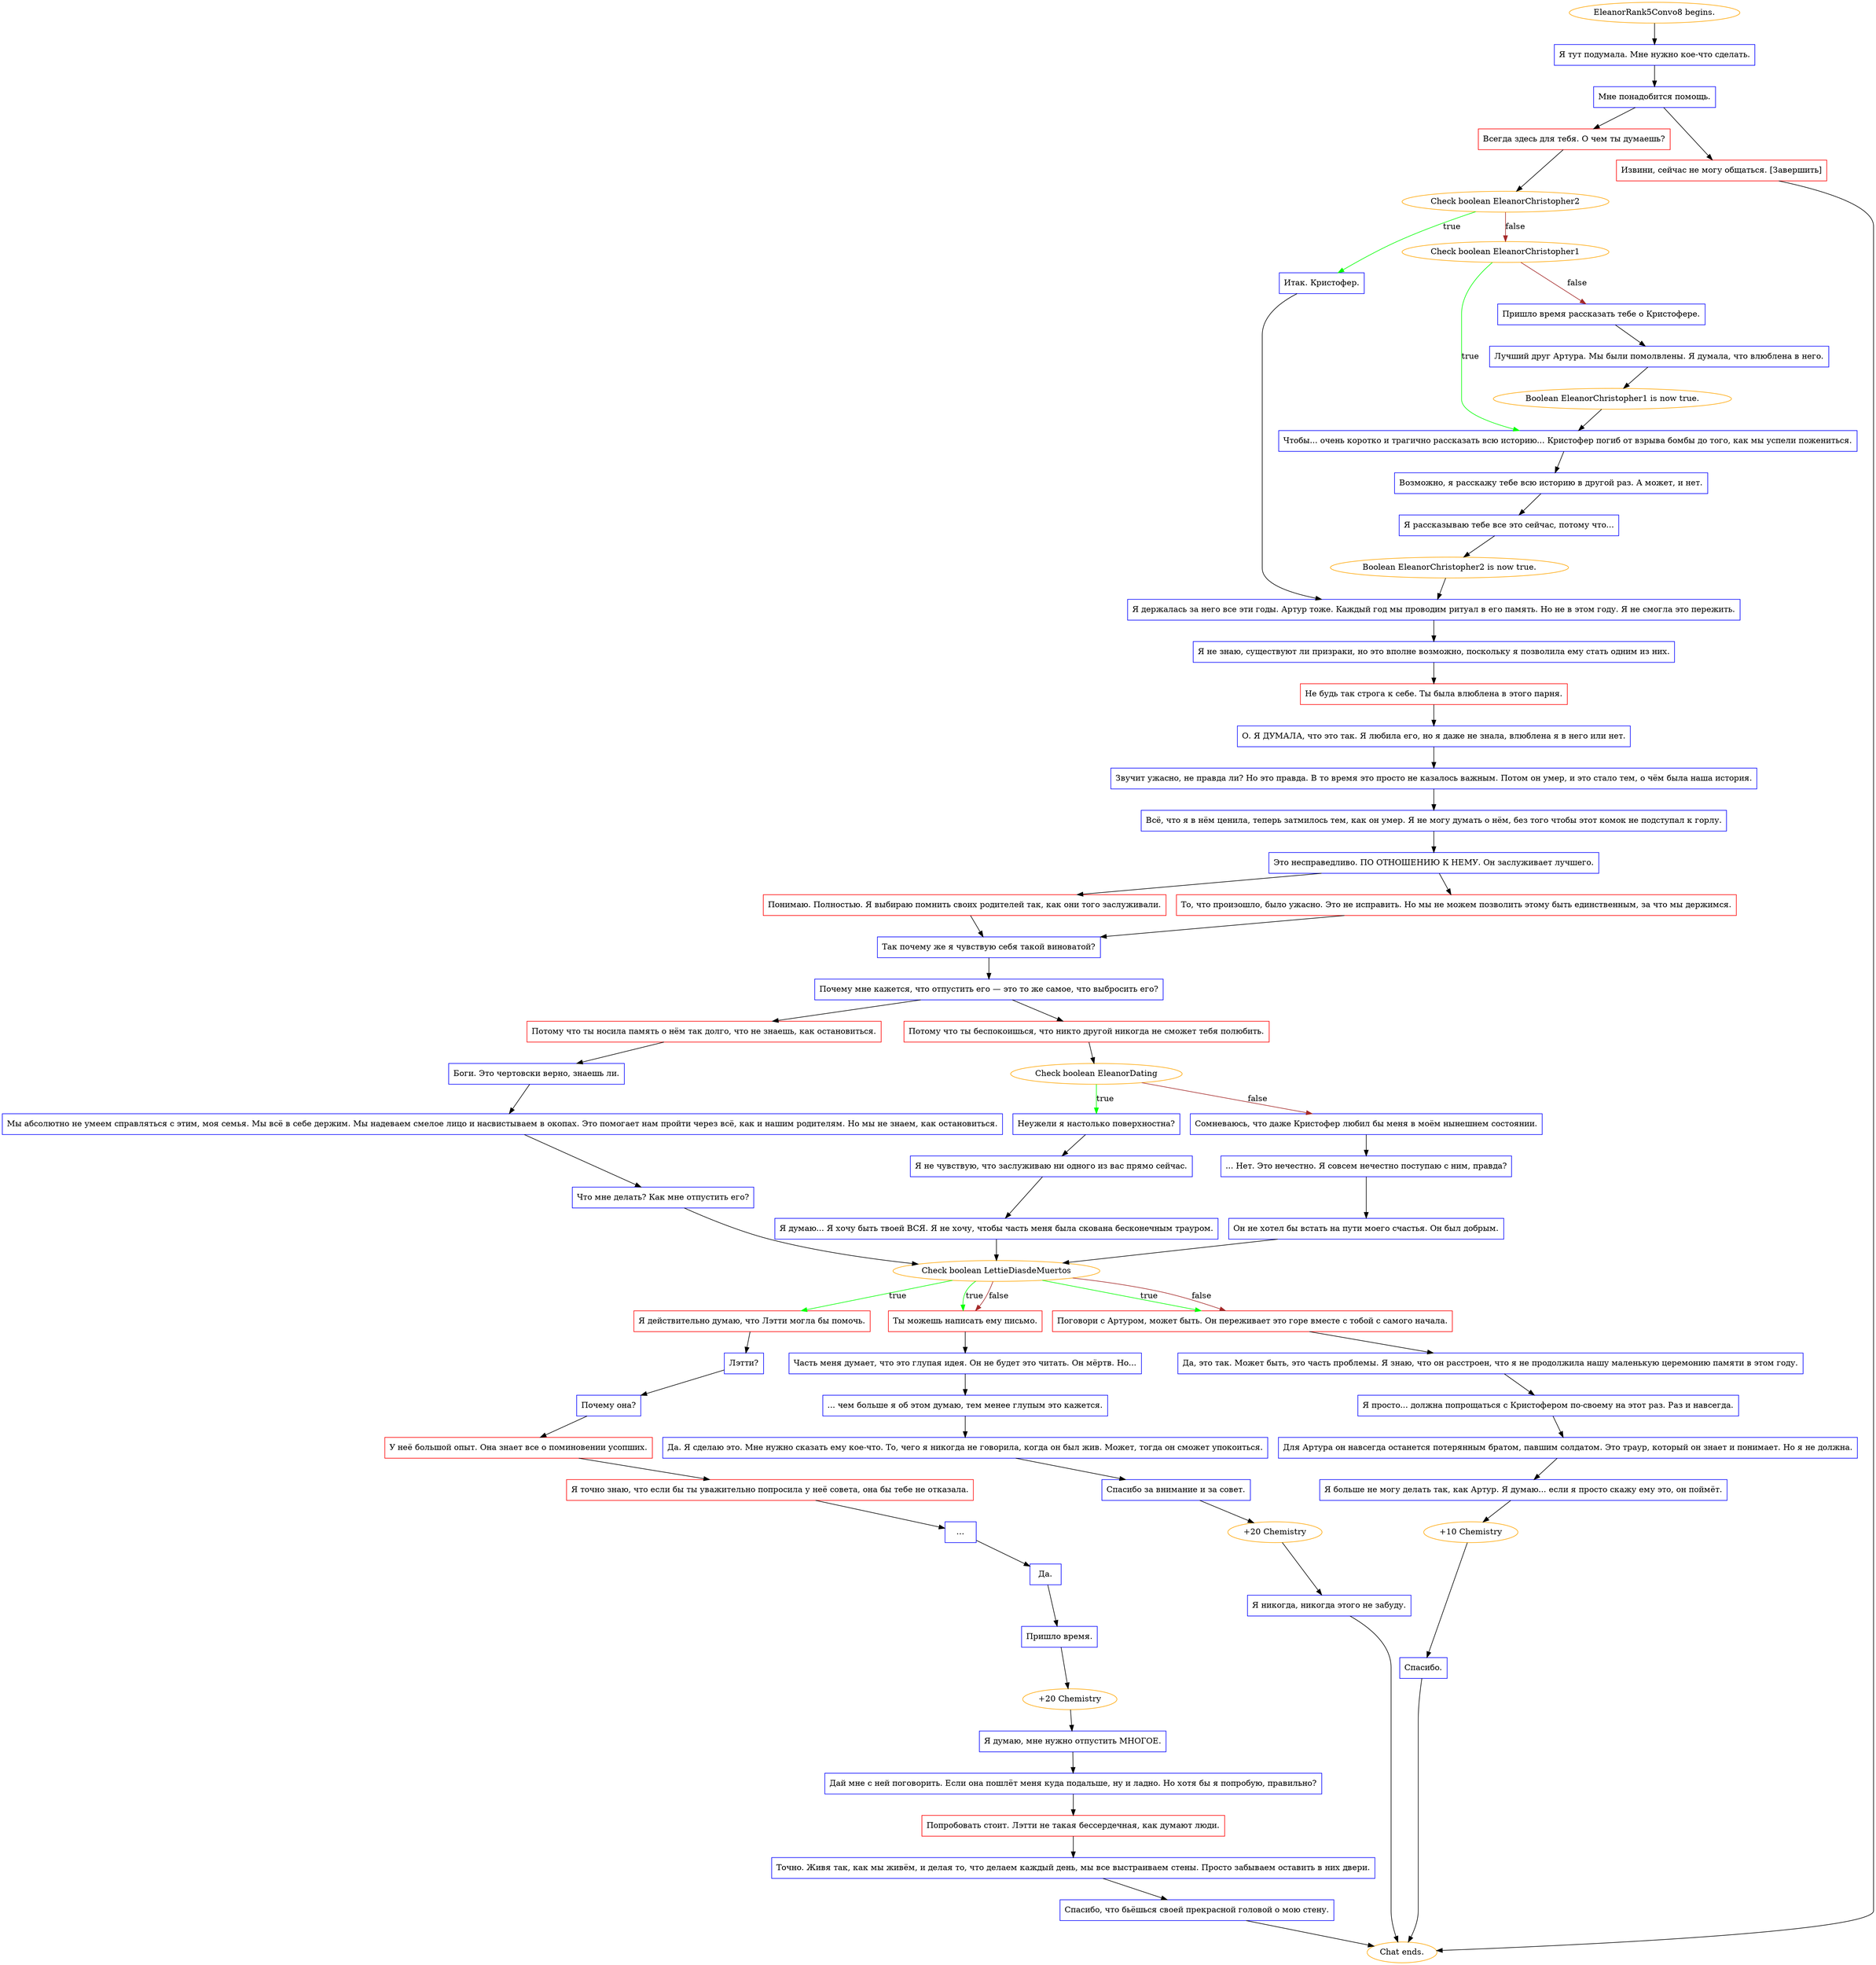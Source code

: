 digraph {
	"EleanorRank5Convo8 begins." [color=orange];
		"EleanorRank5Convo8 begins." -> j4107067479;
	j4107067479 [label="Я тут подумала. Мне нужно кое-что сделать.",shape=box,color=blue];
		j4107067479 -> j2105786148;
	j2105786148 [label="Мне понадобится помощь.",shape=box,color=blue];
		j2105786148 -> j3650137259;
		j2105786148 -> j3660794935;
	j3650137259 [label="Всегда здесь для тебя. О чем ты думаешь?",shape=box,color=red];
		j3650137259 -> j2445443260;
	j3660794935 [label="Извини, сейчас не могу общаться. [Завершить]",shape=box,color=red];
		j3660794935 -> "Chat ends.";
	j2445443260 [label="Check boolean EleanorChristopher2",color=orange];
		j2445443260 -> j3139187764 [label=true,color=green];
		j2445443260 -> j167143005 [label=false,color=brown];
	"Chat ends." [color=orange];
	j3139187764 [label="Итак. Кристофер.",shape=box,color=blue];
		j3139187764 -> j2246204058;
	j167143005 [label="Check boolean EleanorChristopher1",color=orange];
		j167143005 -> j2524979105 [label=true,color=green];
		j167143005 -> j4028364354 [label=false,color=brown];
	j2246204058 [label="Я держалась за него все эти годы. Артур тоже. Каждый год мы проводим ритуал в его память. Но не в этом году. Я не смогла это пережить.",shape=box,color=blue];
		j2246204058 -> j865395702;
	j2524979105 [label="Чтобы... очень коротко и трагично рассказать всю историю... Кристофер погиб от взрыва бомбы до того, как мы успели пожениться.",shape=box,color=blue];
		j2524979105 -> j1200380160;
	j4028364354 [label="Пришло время рассказать тебе о Кристофере.",shape=box,color=blue];
		j4028364354 -> j3215761381;
	j865395702 [label="Я не знаю, существуют ли призраки, но это вполне возможно, поскольку я позволила ему стать одним из них.",shape=box,color=blue];
		j865395702 -> j3670629135;
	j1200380160 [label="Возможно, я расскажу тебе всю историю в другой раз. А может, и нет.",shape=box,color=blue];
		j1200380160 -> j3221679380;
	j3215761381 [label="Лучший друг Артура. Мы были помолвлены. Я думала, что влюблена в него.",shape=box,color=blue];
		j3215761381 -> j3702773153;
	j3670629135 [label="Не будь так строга к себе. Ты была влюблена в этого парня.",shape=box,color=red];
		j3670629135 -> j427182287;
	j3221679380 [label="Я рассказываю тебе все это сейчас, потому что...",shape=box,color=blue];
		j3221679380 -> j3325497115;
	j3702773153 [label="Boolean EleanorChristopher1 is now true.",color=orange];
		j3702773153 -> j2524979105;
	j427182287 [label="О. Я ДУМАЛА, что это так. Я любила его, но я даже не знала, влюблена я в него или нет.",shape=box,color=blue];
		j427182287 -> j1042127510;
	j3325497115 [label="Boolean EleanorChristopher2 is now true.",color=orange];
		j3325497115 -> j2246204058;
	j1042127510 [label="Звучит ужасно, не правда ли? Но это правда. В то время это просто не казалось важным. Потом он умер, и это стало тем, о чём была наша история.",shape=box,color=blue];
		j1042127510 -> j3965384862;
	j3965384862 [label="Всё, что я в нём ценила, теперь затмилось тем, как он умер. Я не могу думать о нём, без того чтобы этот комок не подступал к горлу.",shape=box,color=blue];
		j3965384862 -> j2724188966;
	j2724188966 [label="Это несправедливо. ПО ОТНОШЕНИЮ К НЕМУ. Он заслуживает лучшего.",shape=box,color=blue];
		j2724188966 -> j3525049455;
		j2724188966 -> j3673160111;
	j3525049455 [label="Понимаю. Полностью. Я выбираю помнить своих родителей так, как они того заслуживали.",shape=box,color=red];
		j3525049455 -> j2007751842;
	j3673160111 [label="То, что произошло, было ужасно. Это не исправить. Но мы не можем позволить этому быть единственным, за что мы держимся.",shape=box,color=red];
		j3673160111 -> j2007751842;
	j2007751842 [label="Так почему же я чувствую себя такой виноватой?",shape=box,color=blue];
		j2007751842 -> j2506396745;
	j2506396745 [label="Почему мне кажется, что отпустить его — это то же самое, что выбросить его?",shape=box,color=blue];
		j2506396745 -> j2980696123;
		j2506396745 -> j1990177515;
	j2980696123 [label="Потому что ты носила память о нём так долго, что не знаешь, как остановиться.",shape=box,color=red];
		j2980696123 -> j3599999830;
	j1990177515 [label="Потому что ты беспокоишься, что никто другой никогда не сможет тебя полюбить.",shape=box,color=red];
		j1990177515 -> j2999255483;
	j3599999830 [label="Боги. Это чертовски верно, знаешь ли.",shape=box,color=blue];
		j3599999830 -> j3548054376;
	j2999255483 [label="Check boolean EleanorDating",color=orange];
		j2999255483 -> j1156617893 [label=true,color=green];
		j2999255483 -> j1272061819 [label=false,color=brown];
	j3548054376 [label="Мы абсолютно не умеем справляться с этим, моя семья. Мы всё в себе держим. Мы надеваем смелое лицо и насвистываем в окопах. Это помогает нам пройти через всё, как и нашим родителям. Но мы не знаем, как остановиться.",shape=box,color=blue];
		j3548054376 -> j528508126;
	j1156617893 [label="Неужели я настолько поверхностна?",shape=box,color=blue];
		j1156617893 -> j313694602;
	j1272061819 [label="Сомневаюсь, что даже Кристофер любил бы меня в моём нынешнем состоянии.",shape=box,color=blue];
		j1272061819 -> j66546659;
	j528508126 [label="Что мне делать? Как мне отпустить его?",shape=box,color=blue];
		j528508126 -> j3258575278;
	j313694602 [label="Я не чувствую, что заслуживаю ни одного из вас прямо сейчас.",shape=box,color=blue];
		j313694602 -> j2877773289;
	j66546659 [label="... Нет. Это нечестно. Я совсем нечестно поступаю с ним, правда?",shape=box,color=blue];
		j66546659 -> j4150487712;
	j3258575278 [label="Check boolean LettieDiasdeMuertos",color=orange];
		j3258575278 -> j3696492004 [label=true,color=green];
		j3258575278 -> j1787890469 [label=true,color=green];
		j3258575278 -> j1556483735 [label=true,color=green];
		j3258575278 -> j1787890469 [label=false,color=brown];
		j3258575278 -> j1556483735 [label=false,color=brown];
	j2877773289 [label="Я думаю... Я хочу быть твоей ВСЯ. Я не хочу, чтобы часть меня была скована бесконечным трауром.",shape=box,color=blue];
		j2877773289 -> j3258575278;
	j4150487712 [label="Он не хотел бы встать на пути моего счастья. Он был добрым.",shape=box,color=blue];
		j4150487712 -> j3258575278;
	j3696492004 [label="Я действительно думаю, что Лэтти могла бы помочь.",shape=box,color=red];
		j3696492004 -> j2353413088;
	j1787890469 [label="Ты можешь написать ему письмо.",shape=box,color=red];
		j1787890469 -> j2194259961;
	j1556483735 [label="Поговори с Артуром, может быть. Он переживает это горе вместе с тобой с самого начала.",shape=box,color=red];
		j1556483735 -> j4126291038;
	j2353413088 [label="Лэтти?",shape=box,color=blue];
		j2353413088 -> j3873769705;
	j2194259961 [label="Часть меня думает, что это глупая идея. Он не будет это читать. Он мёртв. Но...",shape=box,color=blue];
		j2194259961 -> j1155877427;
	j4126291038 [label="Да, это так. Может быть, это часть проблемы. Я знаю, что он расстроен, что я не продолжила нашу маленькую церемонию памяти в этом году.",shape=box,color=blue];
		j4126291038 -> j1734087658;
	j3873769705 [label="Почему она?",shape=box,color=blue];
		j3873769705 -> j2138971345;
	j1155877427 [label="... чем больше я об этом думаю, тем менее глупым это кажется.",shape=box,color=blue];
		j1155877427 -> j1625924816;
	j1734087658 [label="Я просто... должна попрощаться с Кристофером по-своему на этот раз. Раз и навсегда.",shape=box,color=blue];
		j1734087658 -> j1054515073;
	j2138971345 [label="У неё большой опыт. Она знает все о поминовении усопших.",shape=box,color=red];
		j2138971345 -> j343640468;
	j1625924816 [label="Да. Я сделаю это. Мне нужно сказать ему кое-что. То, чего я никогда не говорила, когда он был жив. Может, тогда он сможет упокоиться.",shape=box,color=blue];
		j1625924816 -> j2082943196;
	j1054515073 [label="Для Артура он навсегда останется потерянным братом, павшим солдатом. Это траур, который он знает и понимает. Но я не должна.",shape=box,color=blue];
		j1054515073 -> j817589067;
	j343640468 [label="Я точно знаю, что если бы ты уважительно попросила у неё совета, она бы тебе не отказала.",shape=box,color=red];
		j343640468 -> j2035189212;
	j2082943196 [label="Спасибо за внимание и за совет.",shape=box,color=blue];
		j2082943196 -> j1690117581;
	j817589067 [label="Я больше не могу делать так, как Артур. Я думаю... если я просто скажу ему это, он поймёт.",shape=box,color=blue];
		j817589067 -> j3604074770;
	j2035189212 [label="…",shape=box,color=blue];
		j2035189212 -> j43914544;
	j1690117581 [label="+20 Chemistry",color=orange];
		j1690117581 -> j3426374384;
	j3604074770 [label="+10 Chemistry",color=orange];
		j3604074770 -> j3926278182;
	j43914544 [label="Да.",shape=box,color=blue];
		j43914544 -> j1597438593;
	j3426374384 [label="Я никогда, никогда этого не забуду.",shape=box,color=blue];
		j3426374384 -> "Chat ends.";
	j3926278182 [label="Спасибо.",shape=box,color=blue];
		j3926278182 -> "Chat ends.";
	j1597438593 [label="Пришло время.",shape=box,color=blue];
		j1597438593 -> j1939277707;
	j1939277707 [label="+20 Chemistry",color=orange];
		j1939277707 -> j3494412688;
	j3494412688 [label="Я думаю, мне нужно отпустить МНОГОЕ.",shape=box,color=blue];
		j3494412688 -> j1417896715;
	j1417896715 [label="Дай мне с ней поговорить. Если она пошлёт меня куда подальше, ну и ладно. Но хотя бы я попробую, правильно?",shape=box,color=blue];
		j1417896715 -> j39521008;
	j39521008 [label="Попробовать стоит. Лэтти не такая бессердечная, как думают люди.",shape=box,color=red];
		j39521008 -> j94151898;
	j94151898 [label="Точно. Живя так, как мы живём, и делая то, что делаем каждый день, мы все выстраиваем стены. Просто забываем оставить в них двери.",shape=box,color=blue];
		j94151898 -> j2406744722;
	j2406744722 [label="Спасибо, что бьёшься своей прекрасной головой о мою стену.",shape=box,color=blue];
		j2406744722 -> "Chat ends.";
}